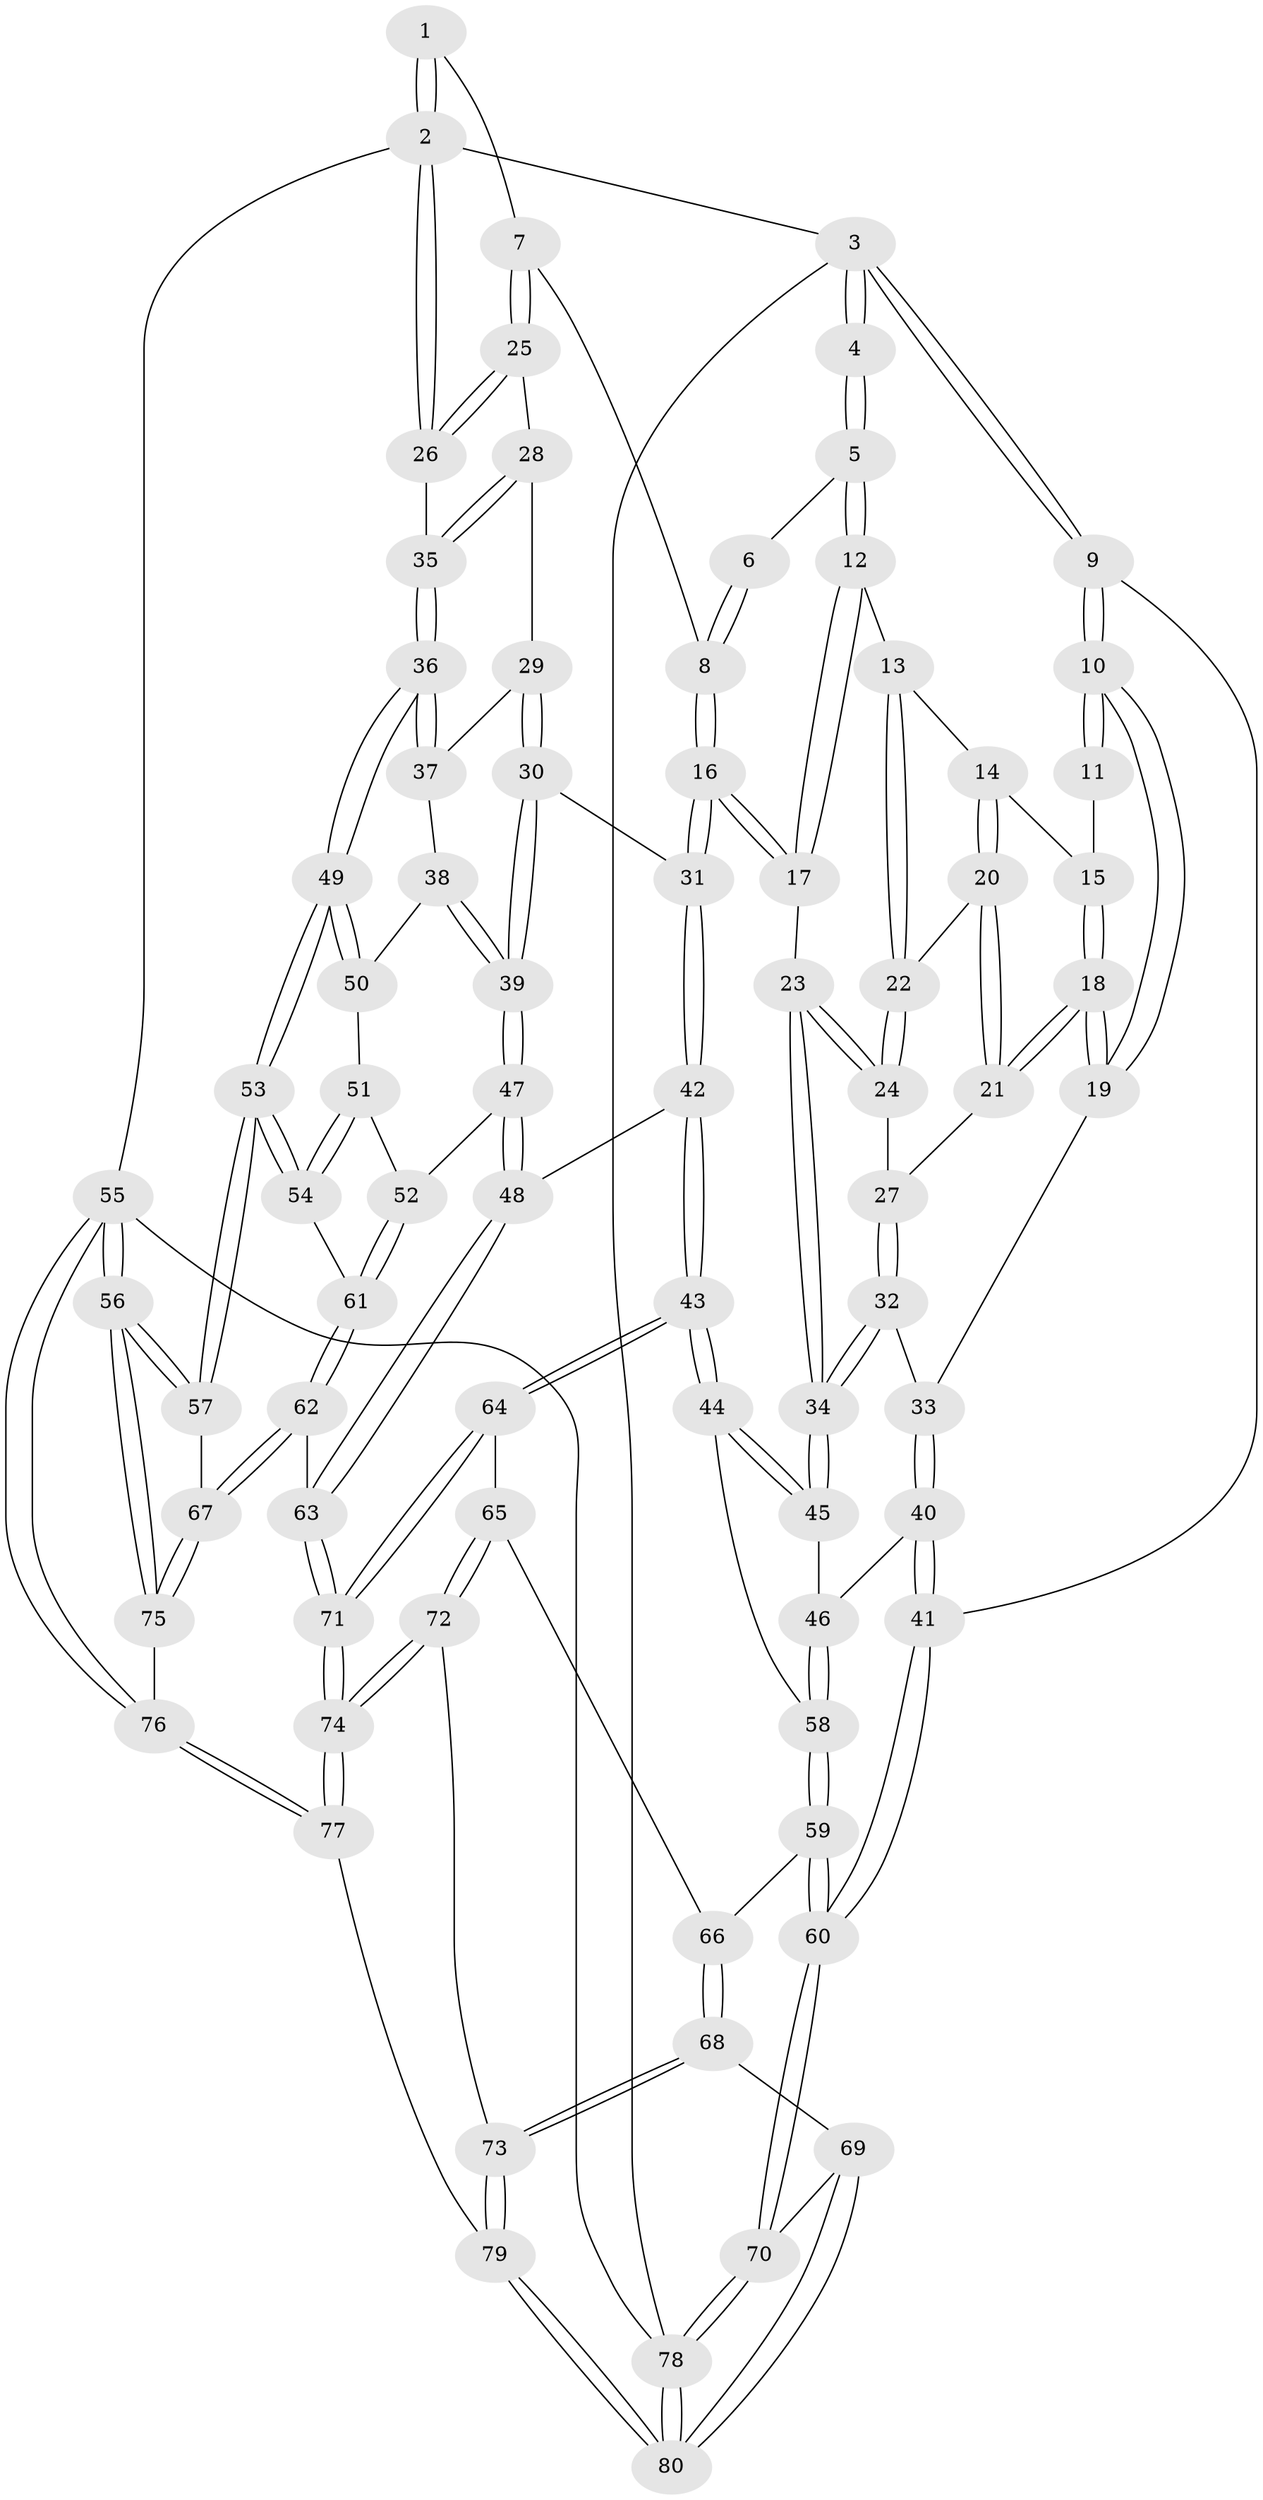 // Generated by graph-tools (version 1.1) at 2025/11/02/27/25 16:11:51]
// undirected, 80 vertices, 197 edges
graph export_dot {
graph [start="1"]
  node [color=gray90,style=filled];
  1 [pos="+0.7122930151545079+0"];
  2 [pos="+1+0"];
  3 [pos="+0+0"];
  4 [pos="+0.13089956420349427+0"];
  5 [pos="+0.25782081289469266+0"];
  6 [pos="+0.4543825739055125+0"];
  7 [pos="+0.7173514591053668+0.06273378070548237"];
  8 [pos="+0.5324332965640555+0.10038807041680223"];
  9 [pos="+0+0.23553309418121976"];
  10 [pos="+0+0.23199474653726662"];
  11 [pos="+0.06263283994006753+0.03345440807714201"];
  12 [pos="+0.2578399389222737+0"];
  13 [pos="+0.25014684391848724+0"];
  14 [pos="+0.1301826687018501+0.07954468119866621"];
  15 [pos="+0.09306347318277343+0.07819233446536959"];
  16 [pos="+0.47919621567992743+0.2561922946073512"];
  17 [pos="+0.4601564541811758+0.25466390774105374"];
  18 [pos="+0.09259035485899877+0.1974654013473748"];
  19 [pos="+0+0.24217716101728032"];
  20 [pos="+0.1438460272492755+0.14400037163023627"];
  21 [pos="+0.11532912076570437+0.1944225513390481"];
  22 [pos="+0.2551295630004761+0.043670084205561926"];
  23 [pos="+0.3723084483545223+0.25741797119754634"];
  24 [pos="+0.32079686333307855+0.20852241017588985"];
  25 [pos="+0.778405245257785+0.12466960192937561"];
  26 [pos="+1+0"];
  27 [pos="+0.11561797309875876+0.19454121994518805"];
  28 [pos="+0.7811146009419394+0.21807131497863347"];
  29 [pos="+0.7522145798958642+0.25816343707301426"];
  30 [pos="+0.6632270622063281+0.31802081948771904"];
  31 [pos="+0.518045777466276+0.29467327211569694"];
  32 [pos="+0.22216895764670685+0.35816398855059906"];
  33 [pos="+0.05986043018452839+0.33908839269308527"];
  34 [pos="+0.2565888299254539+0.37365937922137304"];
  35 [pos="+1+0.25110756782187915"];
  36 [pos="+1+0.42083234444160666"];
  37 [pos="+0.8669777222407145+0.36416938856953596"];
  38 [pos="+0.8075529112966072+0.44874314366657747"];
  39 [pos="+0.7118518173353265+0.4330165926313131"];
  40 [pos="+0.07795746700651085+0.48400684228070984"];
  41 [pos="+0+0.630061637755548"];
  42 [pos="+0.4653445580212019+0.5910957403759023"];
  43 [pos="+0.36840732458890174+0.6422912987126608"];
  44 [pos="+0.2997488811650427+0.5629892205618501"];
  45 [pos="+0.243357884220709+0.4770279680427756"];
  46 [pos="+0.12315208879735216+0.49473372969896184"];
  47 [pos="+0.6949308804847621+0.5294140720986988"];
  48 [pos="+0.5547015583781114+0.6113755542365985"];
  49 [pos="+1+0.5171731041332166"];
  50 [pos="+0.8362860570600591+0.4689120645310165"];
  51 [pos="+0.8325181618003697+0.48067576954113644"];
  52 [pos="+0.7695411684173874+0.5905868154012716"];
  53 [pos="+1+0.5850000023670682"];
  54 [pos="+0.8371643556797491+0.6163839849489572"];
  55 [pos="+1+1"];
  56 [pos="+1+1"];
  57 [pos="+1+0.6602240518770205"];
  58 [pos="+0.11892796550187698+0.6090570660368066"];
  59 [pos="+0.08600796709990774+0.6717006180678872"];
  60 [pos="+0+0.6763291951032141"];
  61 [pos="+0.7983559959198924+0.6248580110680652"];
  62 [pos="+0.72975089532867+0.7877964689836702"];
  63 [pos="+0.6931803179603936+0.7885655419755846"];
  64 [pos="+0.3598288686832383+0.6660928731652183"];
  65 [pos="+0.34452929261470133+0.685157892210406"];
  66 [pos="+0.1045771773083902+0.6809947509505843"];
  67 [pos="+0.7928739312663601+0.829997263148433"];
  68 [pos="+0.1482132641331573+0.8402324358461932"];
  69 [pos="+0.11654331717415914+0.8593947595496658"];
  70 [pos="+0+0.9207883331425883"];
  71 [pos="+0.580225959205656+0.8849499041833586"];
  72 [pos="+0.3257694794762078+0.7384478308431719"];
  73 [pos="+0.2808881259157207+0.8212842850516977"];
  74 [pos="+0.5382895088798361+0.9961735862802513"];
  75 [pos="+0.7975877977721503+0.842836754403076"];
  76 [pos="+0.8221112132364488+1"];
  77 [pos="+0.5081661571742764+1"];
  78 [pos="+0+1"];
  79 [pos="+0.34906916995176857+1"];
  80 [pos="+0.2547288260168467+1"];
  1 -- 2;
  1 -- 2;
  1 -- 7;
  2 -- 3;
  2 -- 26;
  2 -- 26;
  2 -- 55;
  3 -- 4;
  3 -- 4;
  3 -- 9;
  3 -- 9;
  3 -- 78;
  4 -- 5;
  4 -- 5;
  5 -- 6;
  5 -- 12;
  5 -- 12;
  6 -- 8;
  6 -- 8;
  7 -- 8;
  7 -- 25;
  7 -- 25;
  8 -- 16;
  8 -- 16;
  9 -- 10;
  9 -- 10;
  9 -- 41;
  10 -- 11;
  10 -- 11;
  10 -- 19;
  10 -- 19;
  11 -- 15;
  12 -- 13;
  12 -- 17;
  12 -- 17;
  13 -- 14;
  13 -- 22;
  13 -- 22;
  14 -- 15;
  14 -- 20;
  14 -- 20;
  15 -- 18;
  15 -- 18;
  16 -- 17;
  16 -- 17;
  16 -- 31;
  16 -- 31;
  17 -- 23;
  18 -- 19;
  18 -- 19;
  18 -- 21;
  18 -- 21;
  19 -- 33;
  20 -- 21;
  20 -- 21;
  20 -- 22;
  21 -- 27;
  22 -- 24;
  22 -- 24;
  23 -- 24;
  23 -- 24;
  23 -- 34;
  23 -- 34;
  24 -- 27;
  25 -- 26;
  25 -- 26;
  25 -- 28;
  26 -- 35;
  27 -- 32;
  27 -- 32;
  28 -- 29;
  28 -- 35;
  28 -- 35;
  29 -- 30;
  29 -- 30;
  29 -- 37;
  30 -- 31;
  30 -- 39;
  30 -- 39;
  31 -- 42;
  31 -- 42;
  32 -- 33;
  32 -- 34;
  32 -- 34;
  33 -- 40;
  33 -- 40;
  34 -- 45;
  34 -- 45;
  35 -- 36;
  35 -- 36;
  36 -- 37;
  36 -- 37;
  36 -- 49;
  36 -- 49;
  37 -- 38;
  38 -- 39;
  38 -- 39;
  38 -- 50;
  39 -- 47;
  39 -- 47;
  40 -- 41;
  40 -- 41;
  40 -- 46;
  41 -- 60;
  41 -- 60;
  42 -- 43;
  42 -- 43;
  42 -- 48;
  43 -- 44;
  43 -- 44;
  43 -- 64;
  43 -- 64;
  44 -- 45;
  44 -- 45;
  44 -- 58;
  45 -- 46;
  46 -- 58;
  46 -- 58;
  47 -- 48;
  47 -- 48;
  47 -- 52;
  48 -- 63;
  48 -- 63;
  49 -- 50;
  49 -- 50;
  49 -- 53;
  49 -- 53;
  50 -- 51;
  51 -- 52;
  51 -- 54;
  51 -- 54;
  52 -- 61;
  52 -- 61;
  53 -- 54;
  53 -- 54;
  53 -- 57;
  53 -- 57;
  54 -- 61;
  55 -- 56;
  55 -- 56;
  55 -- 76;
  55 -- 76;
  55 -- 78;
  56 -- 57;
  56 -- 57;
  56 -- 75;
  56 -- 75;
  57 -- 67;
  58 -- 59;
  58 -- 59;
  59 -- 60;
  59 -- 60;
  59 -- 66;
  60 -- 70;
  60 -- 70;
  61 -- 62;
  61 -- 62;
  62 -- 63;
  62 -- 67;
  62 -- 67;
  63 -- 71;
  63 -- 71;
  64 -- 65;
  64 -- 71;
  64 -- 71;
  65 -- 66;
  65 -- 72;
  65 -- 72;
  66 -- 68;
  66 -- 68;
  67 -- 75;
  67 -- 75;
  68 -- 69;
  68 -- 73;
  68 -- 73;
  69 -- 70;
  69 -- 80;
  69 -- 80;
  70 -- 78;
  70 -- 78;
  71 -- 74;
  71 -- 74;
  72 -- 73;
  72 -- 74;
  72 -- 74;
  73 -- 79;
  73 -- 79;
  74 -- 77;
  74 -- 77;
  75 -- 76;
  76 -- 77;
  76 -- 77;
  77 -- 79;
  78 -- 80;
  78 -- 80;
  79 -- 80;
  79 -- 80;
}
